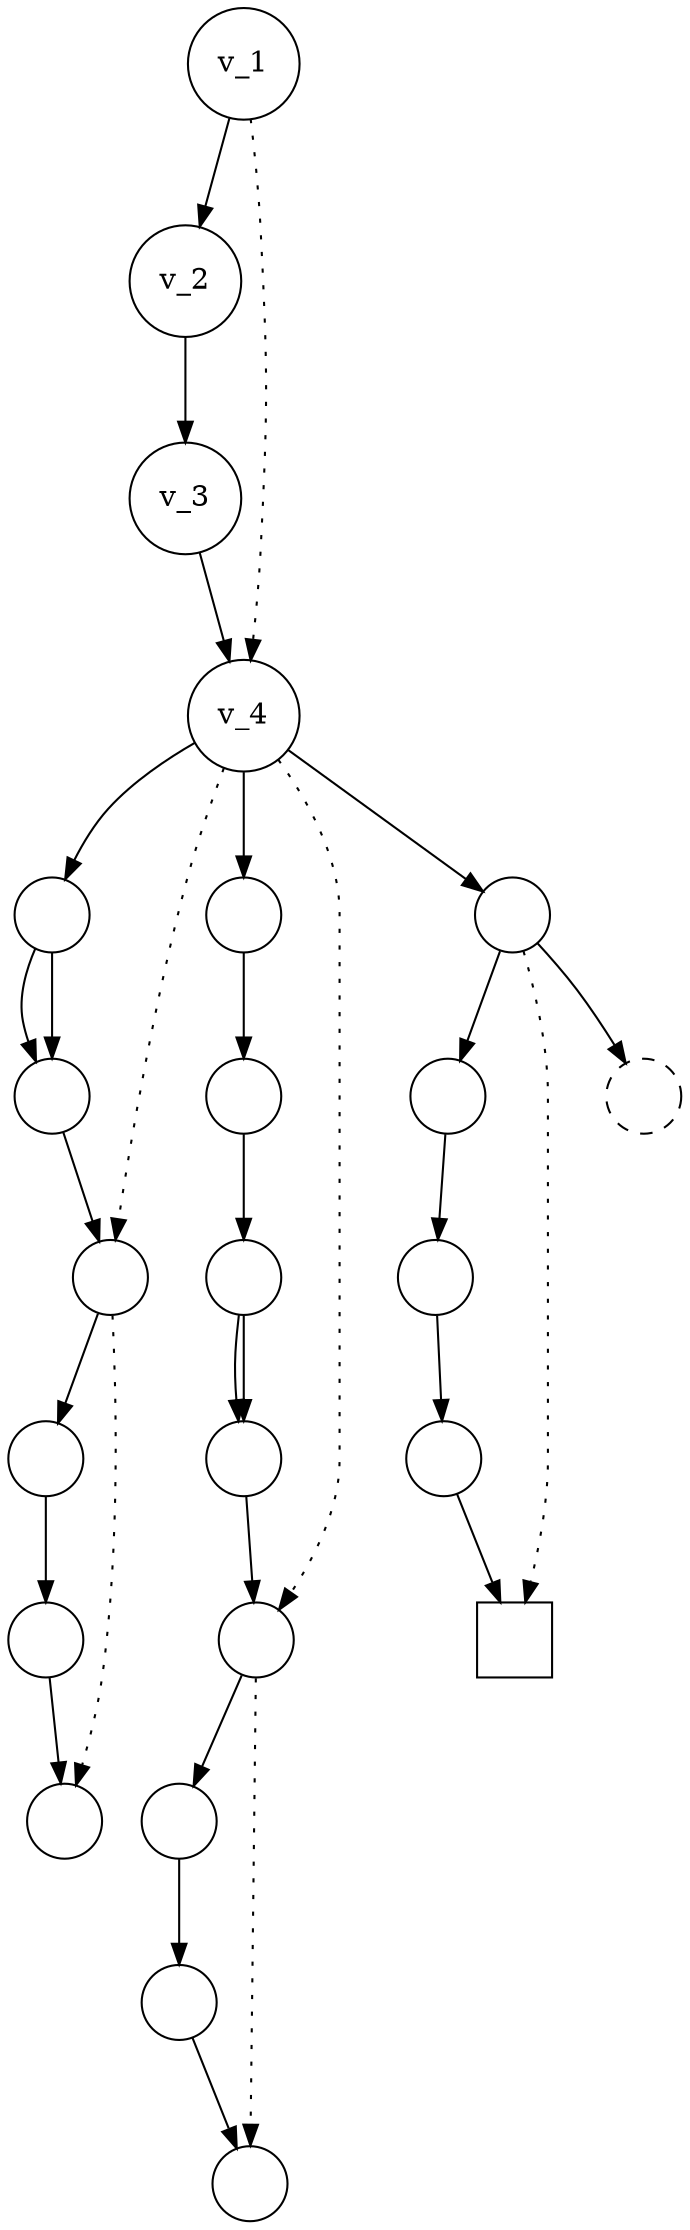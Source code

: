 digraph {
    graph [rankdir=TB];
    node [shape=circle, width=0.5, style="state"];

    v_1 -> v_2 [label=" ", texlbl="$\varepsilon$"];
    v_2 -> v_3 [label=" ", texlbl="$\quad\quad\code{class('\bslash{}Irc\bslash{}Server')}\quad\quad$"];
    v_3 -> v_4 [label=" ", texlbl="$\varepsilon$"];
    v_1 -> v_4 [style="dotted", label=" ", texlbl="$P$"];

    subgraph {
        v_4 -> w_1 [label=" ", texlbl="$\varepsilon$"];
        w_1 -> w_2 [label=" ", texlbl="$\quad\code{/\^\empty privmessage .+/}\quad$"];
        w_1 -> w_2 [label=" ", texlbl="$\quad\code{/\^\empty message .+/}\quad$"];
        w_2 -> w_3 [label=" ", texlbl="$\varepsilon$"];
        w_3 -> w_4 [label=" ", texlbl="$\varepsilon$"];
        w_4 -> w_5 [label=" ", texlbl="$\code{1..}$"];
        w_5 -> w_6 [label=" ", texlbl="$\varepsilon$"];
        v_4 -> w_3 [style="dotted", label=" ", texlbl="$P_\code{message}$"];
        w_3 -> w_6 [style="dotted", label=" ", texlbl="$Q_\code{message}$"];
    }

    subgraph {
        v_4 -> x_1 [label=" ", texlbl="$\varepsilon$"];
        x_1 -> x_2 [label=" ", texlbl="$\quad\code{/\^\empty ping\$/}$"];
        x_2 -> x_3 [label=" ", texlbl="$\varepsilon$"];
        x_3 -> x_4 [label=" ", texlbl="$\quad\code{\$server->buf... >= 0}$"];
        x_3 -> x_4 [label=" ", texlbl="$\quad\code{network...() > 0}$"];
        x_4 -> x_5 [label=" ", texlbl="$\varepsilon$"];
        x_5 -> x_6 [label=" ", texlbl="$\varepsilon$"];
        x_6 -> x_7 [label=" ", texlbl="$\code{1..}$"];
        x_7 -> x_8 [label=" ", texlbl="$\varepsilon$"];
        v_4 -> x_5 [style="dotted", label=" ", texlbl="$P_\code{ping}$"];
        x_5 -> x_8 [style="dotted", label=" ", texlbl="$Q_\code{ping}$"];
    }

    subgraph {
        v_4 -> y_1 [label=" ", texlbl="$\quad P_\m{D} = \neg P_\code{message} \land \neg P_\code{ping}$"];
        y_1 -> y_2 [label=" ", texlbl="$\quad\quad\code{\bslash{}Irc\bslash{}Excep...  e}\quad$"];
        y_2 -> y_3 [label=" ", texlbl="$\varepsilon$"];
        y_3 -> y_4 [label=" ", texlbl="$\quad\code{400..491}$"];
        y_4 -> y_5 [label=" ", texlbl="$\varepsilon$"];
        y_1 -> y_6 [label=" ", texlbl="$\quad\neg \code{\bslash{}Irc\bslash{}Excep... e}$"];
        y_1 -> y_5 [style="dotted", label=" ", texlbl="$T_\m{D}$"];
    }

    v_1 [style="state,initial"]
    v_4 [style="state,accepting"];

    w_1 [label=" ", texlbl="$v_5$"];
    w_2 [label=" ", texlbl="$v_6$"];
    w_3 [label=" ", texlbl="$v_7$"];
    w_4 [label=" ", texlbl="$v_8$"];
    w_5 [label=" ", texlbl="$v_9$"];
    w_6 [label=" ", texlbl="$v_{10}$", style="state,accepting"];

    x_1 [label=" ", texlbl="$v_{11}$"];
    x_2 [label=" ", texlbl="$v_{12}$"];
    x_3 [label=" ", texlbl="$v_{13}$"];
    x_4 [label=" ", texlbl="$v_{14}$"];
    x_5 [label=" ", texlbl="$v_{15}$"];
    x_6 [label=" ", texlbl="$v_{16}$"];
    x_7 [label=" ", texlbl="$v_{17}$"];
    x_8 [label=" ", texlbl="$v_{18}$", style="state,accepting"];

    y_1 [label=" ", texlbl="$v_{19}$"];
    y_2 [label=" ", texlbl="$v_{20}$"];
    y_3 [label=" ", texlbl="$v_{21}$"];
    y_4 [label=" ", texlbl="$v_{22}$"];
    y_5 [label=" ", texlbl="$v_{23}$", style="state,accepting", shape=rect];
    y_6 [label=" ", texlbl="$v_{24}$", style="dashed"];
}
